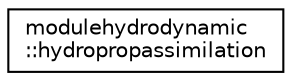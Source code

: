 digraph "Graphical Class Hierarchy"
{
 // LATEX_PDF_SIZE
  edge [fontname="Helvetica",fontsize="10",labelfontname="Helvetica",labelfontsize="10"];
  node [fontname="Helvetica",fontsize="10",shape=record];
  rankdir="LR";
  Node0 [label="modulehydrodynamic\l::hydropropassimilation",height=0.2,width=0.4,color="black", fillcolor="white", style="filled",URL="$interfacemodulehydrodynamic_1_1hydropropassimilation.html",tooltip=" "];
}
